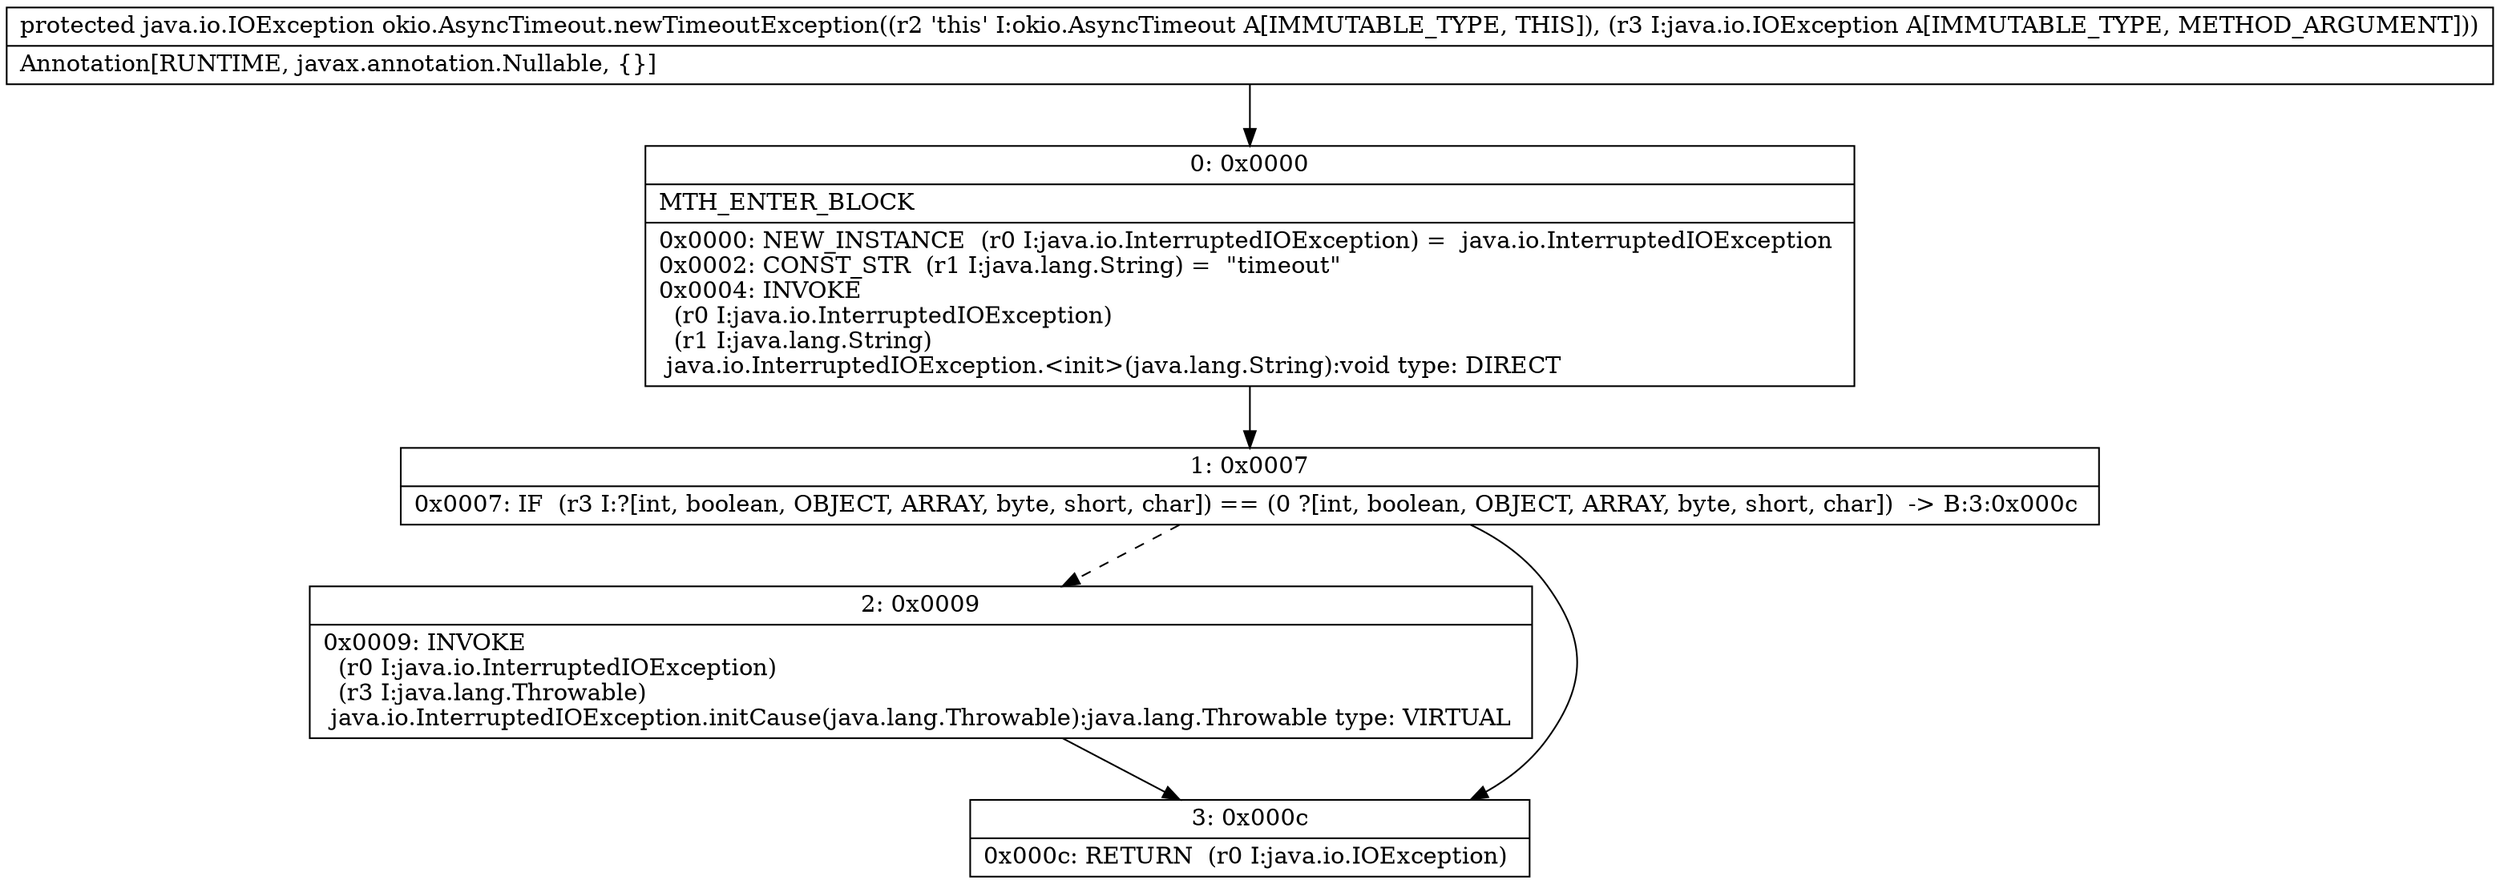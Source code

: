 digraph "CFG forokio.AsyncTimeout.newTimeoutException(Ljava\/io\/IOException;)Ljava\/io\/IOException;" {
Node_0 [shape=record,label="{0\:\ 0x0000|MTH_ENTER_BLOCK\l|0x0000: NEW_INSTANCE  (r0 I:java.io.InterruptedIOException) =  java.io.InterruptedIOException \l0x0002: CONST_STR  (r1 I:java.lang.String) =  \"timeout\" \l0x0004: INVOKE  \l  (r0 I:java.io.InterruptedIOException)\l  (r1 I:java.lang.String)\l java.io.InterruptedIOException.\<init\>(java.lang.String):void type: DIRECT \l}"];
Node_1 [shape=record,label="{1\:\ 0x0007|0x0007: IF  (r3 I:?[int, boolean, OBJECT, ARRAY, byte, short, char]) == (0 ?[int, boolean, OBJECT, ARRAY, byte, short, char])  \-\> B:3:0x000c \l}"];
Node_2 [shape=record,label="{2\:\ 0x0009|0x0009: INVOKE  \l  (r0 I:java.io.InterruptedIOException)\l  (r3 I:java.lang.Throwable)\l java.io.InterruptedIOException.initCause(java.lang.Throwable):java.lang.Throwable type: VIRTUAL \l}"];
Node_3 [shape=record,label="{3\:\ 0x000c|0x000c: RETURN  (r0 I:java.io.IOException) \l}"];
MethodNode[shape=record,label="{protected java.io.IOException okio.AsyncTimeout.newTimeoutException((r2 'this' I:okio.AsyncTimeout A[IMMUTABLE_TYPE, THIS]), (r3 I:java.io.IOException A[IMMUTABLE_TYPE, METHOD_ARGUMENT]))  | Annotation[RUNTIME, javax.annotation.Nullable, \{\}]\l}"];
MethodNode -> Node_0;
Node_0 -> Node_1;
Node_1 -> Node_2[style=dashed];
Node_1 -> Node_3;
Node_2 -> Node_3;
}

